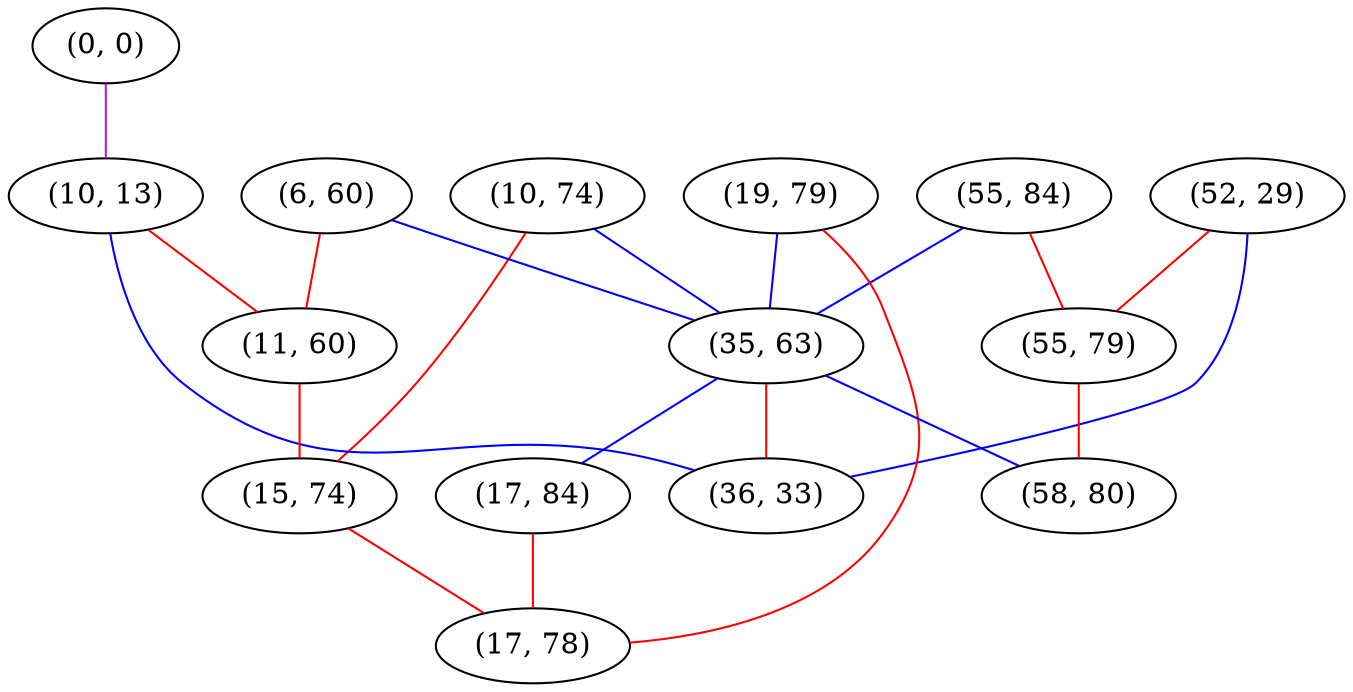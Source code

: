 graph "" {
"(55, 84)";
"(0, 0)";
"(10, 74)";
"(6, 60)";
"(10, 13)";
"(11, 60)";
"(15, 74)";
"(52, 29)";
"(19, 79)";
"(35, 63)";
"(17, 84)";
"(55, 79)";
"(58, 80)";
"(17, 78)";
"(36, 33)";
"(55, 84)" -- "(35, 63)"  [color=blue, key=0, weight=3];
"(55, 84)" -- "(55, 79)"  [color=red, key=0, weight=1];
"(0, 0)" -- "(10, 13)"  [color=purple, key=0, weight=4];
"(10, 74)" -- "(35, 63)"  [color=blue, key=0, weight=3];
"(10, 74)" -- "(15, 74)"  [color=red, key=0, weight=1];
"(6, 60)" -- "(35, 63)"  [color=blue, key=0, weight=3];
"(6, 60)" -- "(11, 60)"  [color=red, key=0, weight=1];
"(10, 13)" -- "(36, 33)"  [color=blue, key=0, weight=3];
"(10, 13)" -- "(11, 60)"  [color=red, key=0, weight=1];
"(11, 60)" -- "(15, 74)"  [color=red, key=0, weight=1];
"(15, 74)" -- "(17, 78)"  [color=red, key=0, weight=1];
"(52, 29)" -- "(36, 33)"  [color=blue, key=0, weight=3];
"(52, 29)" -- "(55, 79)"  [color=red, key=0, weight=1];
"(19, 79)" -- "(35, 63)"  [color=blue, key=0, weight=3];
"(19, 79)" -- "(17, 78)"  [color=red, key=0, weight=1];
"(35, 63)" -- "(17, 84)"  [color=blue, key=0, weight=3];
"(35, 63)" -- "(58, 80)"  [color=blue, key=0, weight=3];
"(35, 63)" -- "(36, 33)"  [color=red, key=0, weight=1];
"(17, 84)" -- "(17, 78)"  [color=red, key=0, weight=1];
"(55, 79)" -- "(58, 80)"  [color=red, key=0, weight=1];
}
